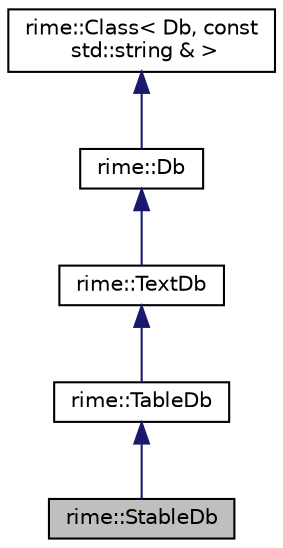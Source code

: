 digraph "rime::StableDb"
{
  edge [fontname="Helvetica",fontsize="10",labelfontname="Helvetica",labelfontsize="10"];
  node [fontname="Helvetica",fontsize="10",shape=record];
  Node1 [label="rime::StableDb",height=0.2,width=0.4,color="black", fillcolor="grey75", style="filled" fontcolor="black"];
  Node2 -> Node1 [dir="back",color="midnightblue",fontsize="10",style="solid",fontname="Helvetica"];
  Node2 [label="rime::TableDb",height=0.2,width=0.4,color="black", fillcolor="white", style="filled",URL="$a00205.html"];
  Node3 -> Node2 [dir="back",color="midnightblue",fontsize="10",style="solid",fontname="Helvetica"];
  Node3 [label="rime::TextDb",height=0.2,width=0.4,color="black", fillcolor="white", style="filled",URL="$a00213.html"];
  Node4 -> Node3 [dir="back",color="midnightblue",fontsize="10",style="solid",fontname="Helvetica"];
  Node4 [label="rime::Db",height=0.2,width=0.4,color="black", fillcolor="white", style="filled",URL="$a00045.html"];
  Node5 -> Node4 [dir="back",color="midnightblue",fontsize="10",style="solid",fontname="Helvetica"];
  Node5 [label="rime::Class\< Db, const\l std::string & \>",height=0.2,width=0.4,color="black", fillcolor="white", style="filled",URL="$a00017.html"];
}

